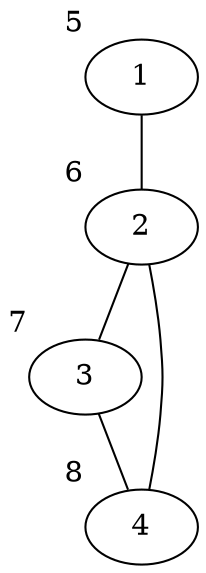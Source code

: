 digraph G {
edge [dir=none];
1 [xlabel="5"]
2 [xlabel="6"]
3 [xlabel="7"]
4 [xlabel="8"]

1 -> 2;
2 -> 3;
2 -> 4;
3 -> 4;
}
